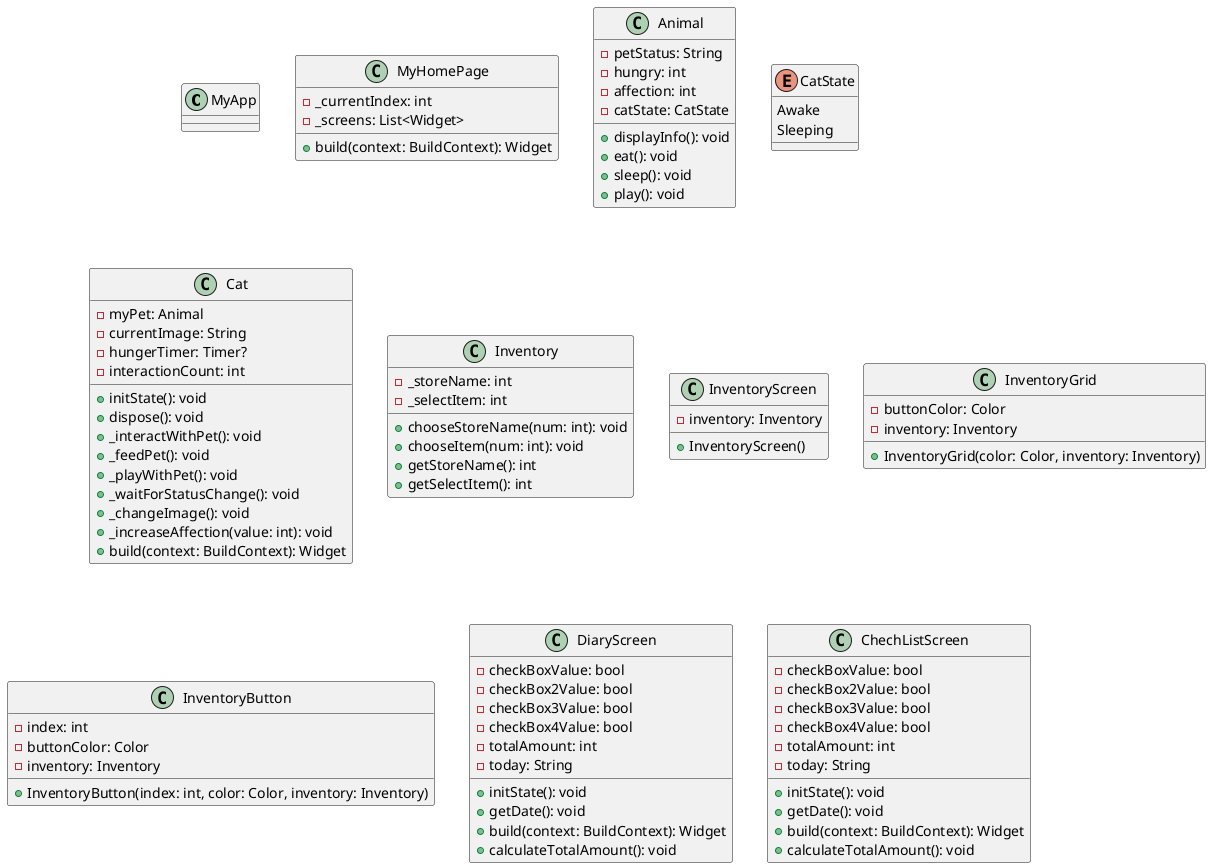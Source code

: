 @startuml

class MyApp {
}

class MyHomePage {
  - _currentIndex: int
  - _screens: List<Widget>

  + build(context: BuildContext): Widget
}

class Animal {
  - petStatus: String
  - hungry: int
  - affection: int
  - catState: CatState

  + displayInfo(): void
  + eat(): void
  + sleep(): void
  + play(): void
}

enum CatState {
  Awake
  Sleeping
}

class Cat {
  - myPet: Animal
  - currentImage: String
  - hungerTimer: Timer?
  - interactionCount: int

  + initState(): void
  + dispose(): void
  + _interactWithPet(): void
  + _feedPet(): void
  + _playWithPet(): void
  + _waitForStatusChange(): void
  + _changeImage(): void
  + _increaseAffection(value: int): void
  + build(context: BuildContext): Widget
}

class Inventory {
  - _storeName: int
  - _selectItem: int

  + chooseStoreName(num: int): void
  + chooseItem(num: int): void
  + getStoreName(): int
  + getSelectItem(): int
}

class InventoryScreen {
  - inventory: Inventory

  + InventoryScreen()
}

class InventoryGrid {
  - buttonColor: Color
  - inventory: Inventory

  + InventoryGrid(color: Color, inventory: Inventory)
}

class InventoryButton {
  - index: int
  - buttonColor: Color
  - inventory: Inventory

  + InventoryButton(index: int, color: Color, inventory: Inventory)
}

class DiaryScreen {
  - checkBoxValue: bool
  - checkBox2Value: bool
  - checkBox3Value: bool
  - checkBox4Value: bool
  - totalAmount: int
  - today: String

  + initState(): void
  + getDate(): void
  + build(context: BuildContext): Widget
  + calculateTotalAmount(): void
}

class ChechListScreen {
  - checkBoxValue: bool
  - checkBox2Value: bool
  - checkBox3Value: bool
  - checkBox4Value: bool
  - totalAmount: int
  - today: String

  + initState(): void
  + getDate(): void
  + build(context: BuildContext): Widget
  + calculateTotalAmount(): void
}

@enduml
